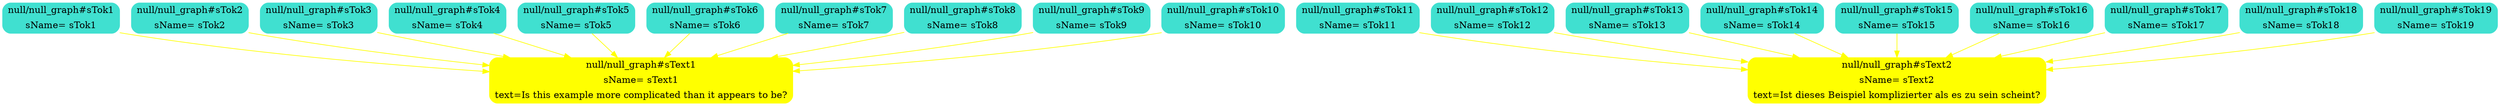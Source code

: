 digraph G {
ordering=out;
<null/null_graph#sTok1> -> <null/null_graph#sText1>[color=yellow,style=filled];
<null/null_graph#sTok2> -> <null/null_graph#sText1>[color=yellow,style=filled];
<null/null_graph#sTok3> -> <null/null_graph#sText1>[color=yellow,style=filled];
<null/null_graph#sTok4> -> <null/null_graph#sText1>[color=yellow,style=filled];
<null/null_graph#sTok5> -> <null/null_graph#sText1>[color=yellow,style=filled];
<null/null_graph#sTok6> -> <null/null_graph#sText1>[color=yellow,style=filled];
<null/null_graph#sTok7> -> <null/null_graph#sText1>[color=yellow,style=filled];
<null/null_graph#sTok8> -> <null/null_graph#sText1>[color=yellow,style=filled];
<null/null_graph#sTok9> -> <null/null_graph#sText1>[color=yellow,style=filled];
<null/null_graph#sTok10> -> <null/null_graph#sText1>[color=yellow,style=filled];
<null/null_graph#sTok11> -> <null/null_graph#sText2>[color=yellow,style=filled];
<null/null_graph#sTok12> -> <null/null_graph#sText2>[color=yellow,style=filled];
<null/null_graph#sTok13> -> <null/null_graph#sText2>[color=yellow,style=filled];
<null/null_graph#sTok14> -> <null/null_graph#sText2>[color=yellow,style=filled];
<null/null_graph#sTok15> -> <null/null_graph#sText2>[color=yellow,style=filled];
<null/null_graph#sTok16> -> <null/null_graph#sText2>[color=yellow,style=filled];
<null/null_graph#sTok17> -> <null/null_graph#sText2>[color=yellow,style=filled];
<null/null_graph#sTok18> -> <null/null_graph#sText2>[color=yellow,style=filled];
<null/null_graph#sTok19> -> <null/null_graph#sText2>[color=yellow,style=filled];
{
rank=max;
<null/null_graph#sText1>[shape=Mrecord,color=yellow,style=filled,label="{{null/null_graph#sText1}|{sName= sText1}|{text=Is this example more complicated than it appears to be?}}"];
<null/null_graph#sText2>[shape=Mrecord,color=yellow,style=filled,label="{{null/null_graph#sText2}|{sName= sText2}|{text=Ist dieses Beispiel komplizierter als es zu sein scheint?}}"];
}
{
rank=same;
<null/null_graph#sTok1>[shape=Mrecord,color=turquoise,style=filled,label="{{null/null_graph#sTok1}|{sName= sTok1}}"];
<null/null_graph#sTok2>[shape=Mrecord,color=turquoise,style=filled,label="{{null/null_graph#sTok2}|{sName= sTok2}}"];
<null/null_graph#sTok3>[shape=Mrecord,color=turquoise,style=filled,label="{{null/null_graph#sTok3}|{sName= sTok3}}"];
<null/null_graph#sTok4>[shape=Mrecord,color=turquoise,style=filled,label="{{null/null_graph#sTok4}|{sName= sTok4}}"];
<null/null_graph#sTok5>[shape=Mrecord,color=turquoise,style=filled,label="{{null/null_graph#sTok5}|{sName= sTok5}}"];
<null/null_graph#sTok6>[shape=Mrecord,color=turquoise,style=filled,label="{{null/null_graph#sTok6}|{sName= sTok6}}"];
<null/null_graph#sTok7>[shape=Mrecord,color=turquoise,style=filled,label="{{null/null_graph#sTok7}|{sName= sTok7}}"];
<null/null_graph#sTok8>[shape=Mrecord,color=turquoise,style=filled,label="{{null/null_graph#sTok8}|{sName= sTok8}}"];
<null/null_graph#sTok9>[shape=Mrecord,color=turquoise,style=filled,label="{{null/null_graph#sTok9}|{sName= sTok9}}"];
<null/null_graph#sTok10>[shape=Mrecord,color=turquoise,style=filled,label="{{null/null_graph#sTok10}|{sName= sTok10}}"];
<null/null_graph#sTok11>[shape=Mrecord,color=turquoise,style=filled,label="{{null/null_graph#sTok11}|{sName= sTok11}}"];
<null/null_graph#sTok12>[shape=Mrecord,color=turquoise,style=filled,label="{{null/null_graph#sTok12}|{sName= sTok12}}"];
<null/null_graph#sTok13>[shape=Mrecord,color=turquoise,style=filled,label="{{null/null_graph#sTok13}|{sName= sTok13}}"];
<null/null_graph#sTok14>[shape=Mrecord,color=turquoise,style=filled,label="{{null/null_graph#sTok14}|{sName= sTok14}}"];
<null/null_graph#sTok15>[shape=Mrecord,color=turquoise,style=filled,label="{{null/null_graph#sTok15}|{sName= sTok15}}"];
<null/null_graph#sTok16>[shape=Mrecord,color=turquoise,style=filled,label="{{null/null_graph#sTok16}|{sName= sTok16}}"];
<null/null_graph#sTok17>[shape=Mrecord,color=turquoise,style=filled,label="{{null/null_graph#sTok17}|{sName= sTok17}}"];
<null/null_graph#sTok18>[shape=Mrecord,color=turquoise,style=filled,label="{{null/null_graph#sTok18}|{sName= sTok18}}"];
<null/null_graph#sTok19>[shape=Mrecord,color=turquoise,style=filled,label="{{null/null_graph#sTok19}|{sName= sTok19}}"];
}
}
